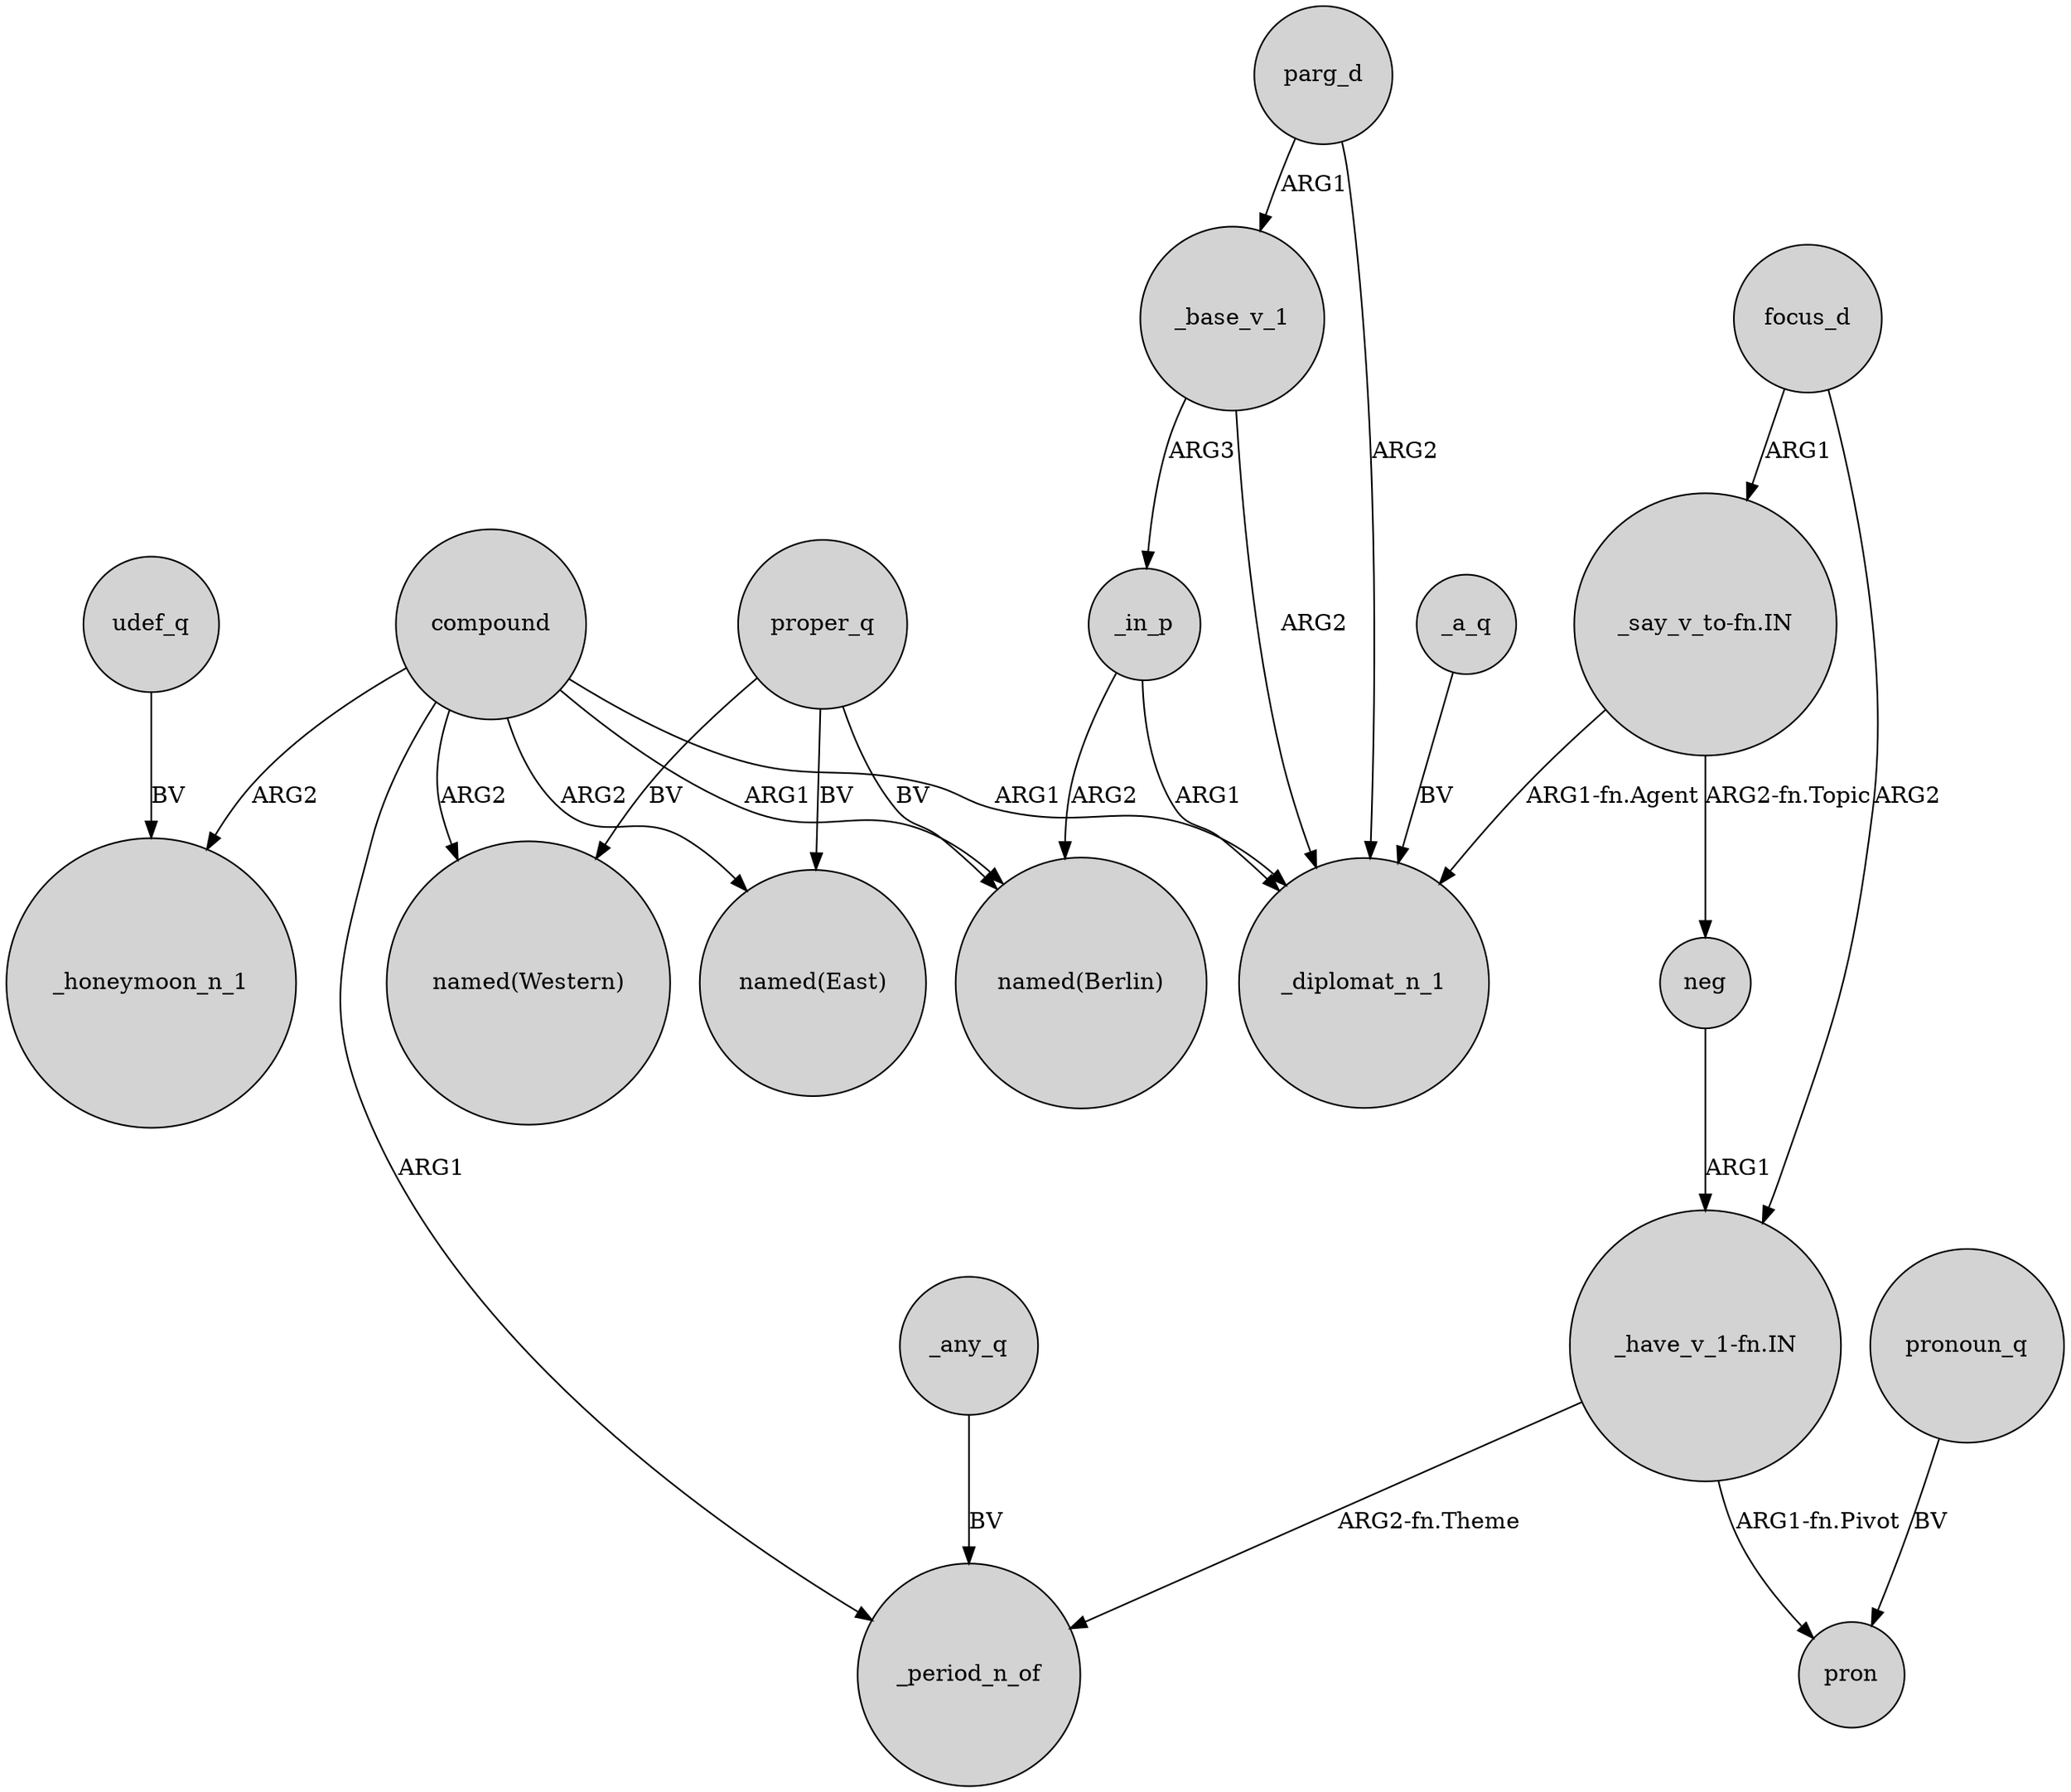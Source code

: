 digraph {
	node [shape=circle style=filled]
	compound -> _honeymoon_n_1 [label=ARG2]
	_in_p -> _diplomat_n_1 [label=ARG1]
	neg -> "_have_v_1-fn.IN" [label=ARG1]
	focus_d -> "_have_v_1-fn.IN" [label=ARG2]
	udef_q -> _honeymoon_n_1 [label=BV]
	compound -> _diplomat_n_1 [label=ARG1]
	_any_q -> _period_n_of [label=BV]
	"_have_v_1-fn.IN" -> pron [label="ARG1-fn.Pivot"]
	focus_d -> "_say_v_to-fn.IN" [label=ARG1]
	pronoun_q -> pron [label=BV]
	"_say_v_to-fn.IN" -> _diplomat_n_1 [label="ARG1-fn.Agent"]
	compound -> _period_n_of [label=ARG1]
	_base_v_1 -> _in_p [label=ARG3]
	"_have_v_1-fn.IN" -> _period_n_of [label="ARG2-fn.Theme"]
	_in_p -> "named(Berlin)" [label=ARG2]
	proper_q -> "named(Western)" [label=BV]
	"_say_v_to-fn.IN" -> neg [label="ARG2-fn.Topic"]
	parg_d -> _base_v_1 [label=ARG1]
	compound -> "named(Berlin)" [label=ARG1]
	parg_d -> _diplomat_n_1 [label=ARG2]
	proper_q -> "named(Berlin)" [label=BV]
	_a_q -> _diplomat_n_1 [label=BV]
	proper_q -> "named(East)" [label=BV]
	_base_v_1 -> _diplomat_n_1 [label=ARG2]
	compound -> "named(East)" [label=ARG2]
	compound -> "named(Western)" [label=ARG2]
}
